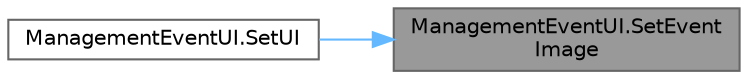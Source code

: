digraph "ManagementEventUI.SetEventImage"
{
 // LATEX_PDF_SIZE
  bgcolor="transparent";
  edge [fontname=Helvetica,fontsize=10,labelfontname=Helvetica,labelfontsize=10];
  node [fontname=Helvetica,fontsize=10,shape=box,height=0.2,width=0.4];
  rankdir="RL";
  Node1 [id="Node000001",label="ManagementEventUI.SetEvent\lImage",height=0.2,width=0.4,color="gray40", fillcolor="grey60", style="filled", fontcolor="black",tooltip=" "];
  Node1 -> Node2 [id="edge1_Node000001_Node000002",dir="back",color="steelblue1",style="solid",tooltip=" "];
  Node2 [id="Node000002",label="ManagementEventUI.SetUI",height=0.2,width=0.4,color="grey40", fillcolor="white", style="filled",URL="$class_management_event_u_i.html#a8712f591f7acaaf019633999baa338bc",tooltip="IDを基にUIをセットする"];
}
